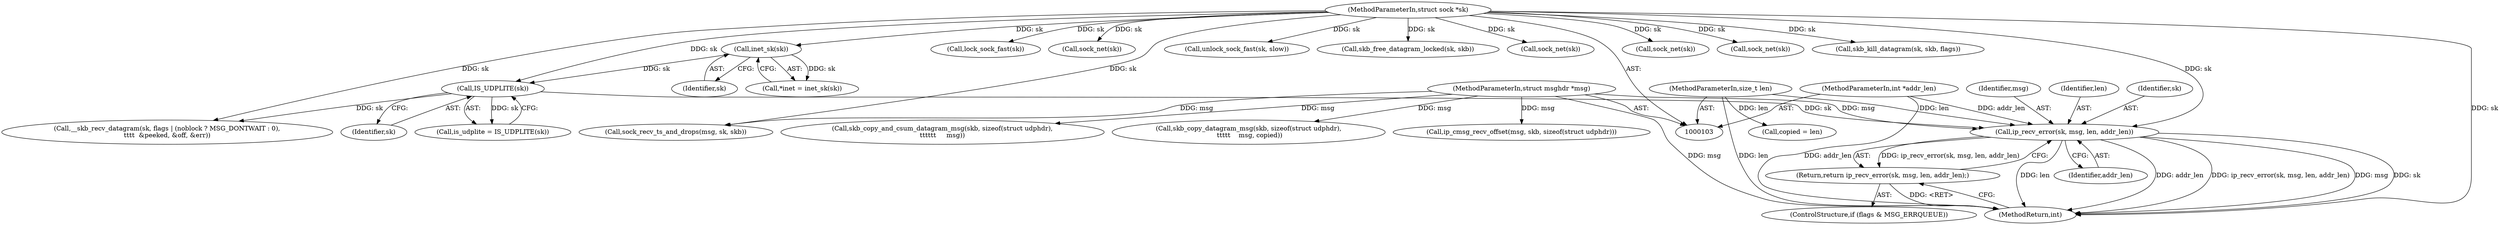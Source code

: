 digraph "0_linux_197c949e7798fbf28cfadc69d9ca0c2abbf93191@API" {
"1000136" [label="(Call,ip_recv_error(sk, msg, len, addr_len))"];
"1000128" [label="(Call,IS_UDPLITE(sk))"];
"1000114" [label="(Call,inet_sk(sk))"];
"1000104" [label="(MethodParameterIn,struct sock *sk)"];
"1000105" [label="(MethodParameterIn,struct msghdr *msg)"];
"1000106" [label="(MethodParameterIn,size_t len)"];
"1000109" [label="(MethodParameterIn,int *addr_len)"];
"1000135" [label="(Return,return ip_recv_error(sk, msg, len, addr_len);)"];
"1000334" [label="(Call,lock_sock_fast(sk))"];
"1000344" [label="(Call,sock_net(sk))"];
"1000138" [label="(Identifier,msg)"];
"1000363" [label="(MethodReturn,int)"];
"1000105" [label="(MethodParameterIn,struct msghdr *msg)"];
"1000140" [label="(Identifier,addr_len)"];
"1000353" [label="(Call,unlock_sock_fast(sk, slow))"];
"1000115" [label="(Identifier,sk)"];
"1000136" [label="(Call,ip_recv_error(sk, msg, len, addr_len))"];
"1000325" [label="(Call,skb_free_datagram_locked(sk, skb))"];
"1000170" [label="(Call,copied = len)"];
"1000135" [label="(Return,return ip_recv_error(sk, msg, len, addr_len);)"];
"1000129" [label="(Identifier,sk)"];
"1000219" [label="(Call,skb_copy_and_csum_datagram_msg(skb, sizeof(struct udphdr),\n\t\t\t\t\t\t     msg))"];
"1000349" [label="(Call,sock_net(sk))"];
"1000209" [label="(Call,skb_copy_datagram_msg(skb, sizeof(struct udphdr),\n \t\t\t\t\t    msg, copied))"];
"1000106" [label="(MethodParameterIn,size_t len)"];
"1000112" [label="(Call,*inet = inet_sk(sk))"];
"1000131" [label="(ControlStructure,if (flags & MSG_ERRQUEUE))"];
"1000260" [label="(Call,sock_recv_ts_and_drops(msg, sk, skb))"];
"1000309" [label="(Call,ip_cmsg_recv_offset(msg, skb, sizeof(struct udphdr)))"];
"1000104" [label="(MethodParameterIn,struct sock *sk)"];
"1000128" [label="(Call,IS_UDPLITE(sk))"];
"1000126" [label="(Call,is_udplite = IS_UDPLITE(sk))"];
"1000139" [label="(Identifier,len)"];
"1000137" [label="(Identifier,sk)"];
"1000247" [label="(Call,sock_net(sk))"];
"1000114" [label="(Call,inet_sk(sk))"];
"1000256" [label="(Call,sock_net(sk))"];
"1000338" [label="(Call,skb_kill_datagram(sk, skb, flags))"];
"1000109" [label="(MethodParameterIn,int *addr_len)"];
"1000144" [label="(Call,__skb_recv_datagram(sk, flags | (noblock ? MSG_DONTWAIT : 0),\n\t\t\t\t  &peeked, &off, &err))"];
"1000136" -> "1000135"  [label="AST: "];
"1000136" -> "1000140"  [label="CFG: "];
"1000137" -> "1000136"  [label="AST: "];
"1000138" -> "1000136"  [label="AST: "];
"1000139" -> "1000136"  [label="AST: "];
"1000140" -> "1000136"  [label="AST: "];
"1000135" -> "1000136"  [label="CFG: "];
"1000136" -> "1000363"  [label="DDG: len"];
"1000136" -> "1000363"  [label="DDG: addr_len"];
"1000136" -> "1000363"  [label="DDG: ip_recv_error(sk, msg, len, addr_len)"];
"1000136" -> "1000363"  [label="DDG: msg"];
"1000136" -> "1000363"  [label="DDG: sk"];
"1000136" -> "1000135"  [label="DDG: ip_recv_error(sk, msg, len, addr_len)"];
"1000128" -> "1000136"  [label="DDG: sk"];
"1000104" -> "1000136"  [label="DDG: sk"];
"1000105" -> "1000136"  [label="DDG: msg"];
"1000106" -> "1000136"  [label="DDG: len"];
"1000109" -> "1000136"  [label="DDG: addr_len"];
"1000128" -> "1000126"  [label="AST: "];
"1000128" -> "1000129"  [label="CFG: "];
"1000129" -> "1000128"  [label="AST: "];
"1000126" -> "1000128"  [label="CFG: "];
"1000128" -> "1000126"  [label="DDG: sk"];
"1000114" -> "1000128"  [label="DDG: sk"];
"1000104" -> "1000128"  [label="DDG: sk"];
"1000128" -> "1000144"  [label="DDG: sk"];
"1000114" -> "1000112"  [label="AST: "];
"1000114" -> "1000115"  [label="CFG: "];
"1000115" -> "1000114"  [label="AST: "];
"1000112" -> "1000114"  [label="CFG: "];
"1000114" -> "1000112"  [label="DDG: sk"];
"1000104" -> "1000114"  [label="DDG: sk"];
"1000104" -> "1000103"  [label="AST: "];
"1000104" -> "1000363"  [label="DDG: sk"];
"1000104" -> "1000144"  [label="DDG: sk"];
"1000104" -> "1000247"  [label="DDG: sk"];
"1000104" -> "1000256"  [label="DDG: sk"];
"1000104" -> "1000260"  [label="DDG: sk"];
"1000104" -> "1000325"  [label="DDG: sk"];
"1000104" -> "1000334"  [label="DDG: sk"];
"1000104" -> "1000338"  [label="DDG: sk"];
"1000104" -> "1000344"  [label="DDG: sk"];
"1000104" -> "1000349"  [label="DDG: sk"];
"1000104" -> "1000353"  [label="DDG: sk"];
"1000105" -> "1000103"  [label="AST: "];
"1000105" -> "1000363"  [label="DDG: msg"];
"1000105" -> "1000209"  [label="DDG: msg"];
"1000105" -> "1000219"  [label="DDG: msg"];
"1000105" -> "1000260"  [label="DDG: msg"];
"1000105" -> "1000309"  [label="DDG: msg"];
"1000106" -> "1000103"  [label="AST: "];
"1000106" -> "1000363"  [label="DDG: len"];
"1000106" -> "1000170"  [label="DDG: len"];
"1000109" -> "1000103"  [label="AST: "];
"1000109" -> "1000363"  [label="DDG: addr_len"];
"1000135" -> "1000131"  [label="AST: "];
"1000363" -> "1000135"  [label="CFG: "];
"1000135" -> "1000363"  [label="DDG: <RET>"];
}
